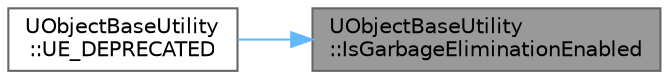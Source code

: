 digraph "UObjectBaseUtility::IsGarbageEliminationEnabled"
{
 // INTERACTIVE_SVG=YES
 // LATEX_PDF_SIZE
  bgcolor="transparent";
  edge [fontname=Helvetica,fontsize=10,labelfontname=Helvetica,labelfontsize=10];
  node [fontname=Helvetica,fontsize=10,shape=box,height=0.2,width=0.4];
  rankdir="RL";
  Node1 [id="Node000001",label="UObjectBaseUtility\l::IsGarbageEliminationEnabled",height=0.2,width=0.4,color="gray40", fillcolor="grey60", style="filled", fontcolor="black",tooltip="Helper function to access the private bGarbageEliminationEnabled variable."];
  Node1 -> Node2 [id="edge1_Node000001_Node000002",dir="back",color="steelblue1",style="solid",tooltip=" "];
  Node2 [id="Node000002",label="UObjectBaseUtility\l::UE_DEPRECATED",height=0.2,width=0.4,color="grey40", fillcolor="white", style="filled",URL="$d6/d7b/classUObjectBaseUtility.html#a65394739a526d47f792b15cdeba70b9f",tooltip=" "];
}
